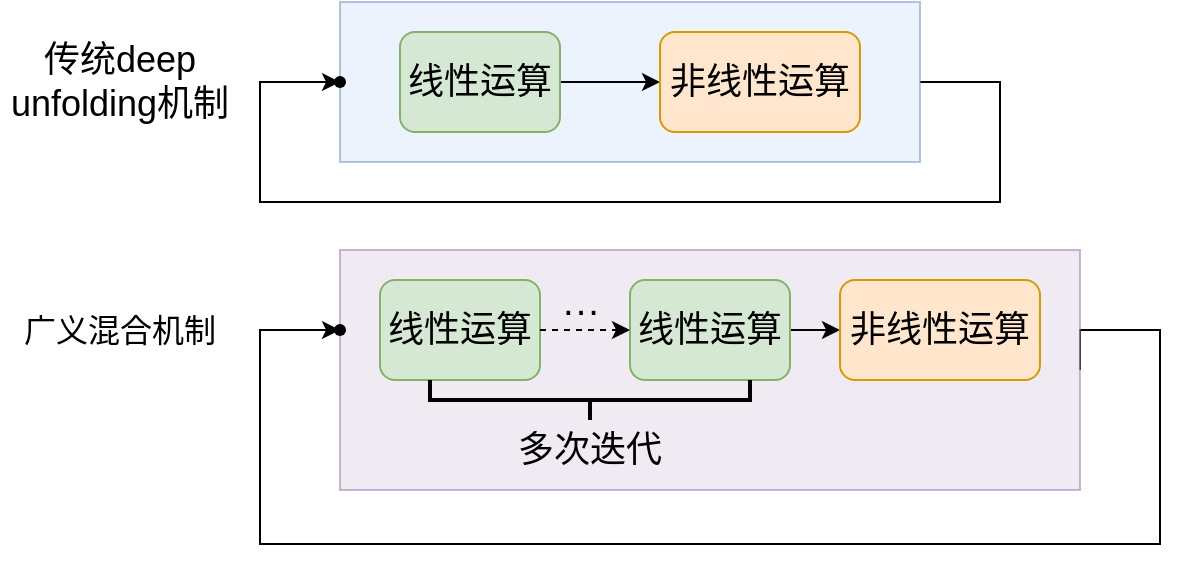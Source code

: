 <mxfile version="26.0.16">
  <diagram name="Page-1" id="7ekEpxPJGH3e3O2Qytre">
    <mxGraphModel dx="662" dy="456" grid="1" gridSize="10" guides="1" tooltips="1" connect="1" arrows="1" fold="1" page="1" pageScale="1" pageWidth="850" pageHeight="1100" math="1" shadow="0">
      <root>
        <mxCell id="0" />
        <mxCell id="1" parent="0" />
        <mxCell id="R5N9iUck8QXcpXk98RcQ-7" value="" style="edgeStyle=orthogonalEdgeStyle;rounded=0;orthogonalLoop=1;jettySize=auto;html=1;exitX=1;exitY=0.5;exitDx=0;exitDy=0;" edge="1" parent="1" source="R5N9iUck8QXcpXk98RcQ-1" target="R5N9iUck8QXcpXk98RcQ-6">
          <mxGeometry relative="1" as="geometry">
            <Array as="points">
              <mxPoint x="540" y="210" />
              <mxPoint x="540" y="270" />
              <mxPoint x="170" y="270" />
              <mxPoint x="170" y="210" />
            </Array>
          </mxGeometry>
        </mxCell>
        <mxCell id="R5N9iUck8QXcpXk98RcQ-1" value="" style="rounded=0;whiteSpace=wrap;html=1;fillColor=#dae8fc;strokeColor=#6c8ebf;fillStyle=auto;opacity=50;" vertex="1" parent="1">
          <mxGeometry x="210" y="170" width="290" height="80" as="geometry" />
        </mxCell>
        <mxCell id="R5N9iUck8QXcpXk98RcQ-5" value="" style="edgeStyle=orthogonalEdgeStyle;rounded=0;orthogonalLoop=1;jettySize=auto;html=1;" edge="1" parent="1" source="R5N9iUck8QXcpXk98RcQ-2" target="R5N9iUck8QXcpXk98RcQ-3">
          <mxGeometry relative="1" as="geometry" />
        </mxCell>
        <mxCell id="R5N9iUck8QXcpXk98RcQ-2" value="&lt;font style=&quot;font-size: 18px;&quot;&gt;线性运算&lt;/font&gt;" style="rounded=1;whiteSpace=wrap;html=1;fillColor=#d5e8d4;strokeColor=#82b366;" vertex="1" parent="1">
          <mxGeometry x="240" y="185" width="80" height="50" as="geometry" />
        </mxCell>
        <mxCell id="R5N9iUck8QXcpXk98RcQ-3" value="&lt;font style=&quot;font-size: 18px;&quot;&gt;非线性运算&lt;/font&gt;" style="rounded=1;whiteSpace=wrap;html=1;fillColor=#ffe6cc;strokeColor=#d79b00;" vertex="1" parent="1">
          <mxGeometry x="370" y="185" width="100" height="50" as="geometry" />
        </mxCell>
        <mxCell id="R5N9iUck8QXcpXk98RcQ-6" value="" style="shape=waypoint;sketch=0;size=6;pointerEvents=1;points=[];fillColor=default;resizable=0;rotatable=0;perimeter=centerPerimeter;snapToPoint=1;rounded=0;" vertex="1" parent="1">
          <mxGeometry x="200" y="200" width="20" height="20" as="geometry" />
        </mxCell>
        <mxCell id="R5N9iUck8QXcpXk98RcQ-10" value="" style="edgeStyle=orthogonalEdgeStyle;rounded=0;orthogonalLoop=1;jettySize=auto;html=1;exitX=1;exitY=0.5;exitDx=0;exitDy=0;" edge="1" parent="1" source="R5N9iUck8QXcpXk98RcQ-11" target="R5N9iUck8QXcpXk98RcQ-15">
          <mxGeometry relative="1" as="geometry">
            <Array as="points">
              <mxPoint x="580" y="334" />
              <mxPoint x="620" y="334" />
              <mxPoint x="620" y="441" />
              <mxPoint x="170" y="441" />
              <mxPoint x="170" y="334" />
            </Array>
          </mxGeometry>
        </mxCell>
        <mxCell id="R5N9iUck8QXcpXk98RcQ-11" value="" style="rounded=0;whiteSpace=wrap;html=1;fillColor=#e1d5e7;strokeColor=#9673a6;fillStyle=auto;strokeWidth=1;opacity=50;" vertex="1" parent="1">
          <mxGeometry x="210" y="294" width="370" height="120" as="geometry" />
        </mxCell>
        <mxCell id="R5N9iUck8QXcpXk98RcQ-12" value="" style="edgeStyle=orthogonalEdgeStyle;rounded=0;orthogonalLoop=1;jettySize=auto;html=1;exitX=1;exitY=0.5;exitDx=0;exitDy=0;" edge="1" parent="1" source="R5N9iUck8QXcpXk98RcQ-16" target="R5N9iUck8QXcpXk98RcQ-14">
          <mxGeometry relative="1" as="geometry" />
        </mxCell>
        <mxCell id="R5N9iUck8QXcpXk98RcQ-13" value="&lt;font style=&quot;font-size: 18px;&quot;&gt;线性运算&lt;/font&gt;" style="rounded=1;whiteSpace=wrap;html=1;fillColor=#d5e8d4;strokeColor=#82b366;" vertex="1" parent="1">
          <mxGeometry x="230" y="309" width="80" height="50" as="geometry" />
        </mxCell>
        <mxCell id="R5N9iUck8QXcpXk98RcQ-14" value="&lt;font style=&quot;font-size: 18px;&quot;&gt;非线性运算&lt;/font&gt;" style="rounded=1;whiteSpace=wrap;html=1;fillColor=#ffe6cc;strokeColor=#d79b00;" vertex="1" parent="1">
          <mxGeometry x="460" y="309" width="100" height="50" as="geometry" />
        </mxCell>
        <mxCell id="R5N9iUck8QXcpXk98RcQ-15" value="" style="shape=waypoint;sketch=0;size=6;pointerEvents=1;points=[];fillColor=default;resizable=0;rotatable=0;perimeter=centerPerimeter;snapToPoint=1;rounded=0;" vertex="1" parent="1">
          <mxGeometry x="200" y="324" width="20" height="20" as="geometry" />
        </mxCell>
        <mxCell id="R5N9iUck8QXcpXk98RcQ-16" value="&lt;font style=&quot;font-size: 18px;&quot;&gt;线性运算&lt;/font&gt;" style="rounded=1;whiteSpace=wrap;html=1;fillColor=#d5e8d4;strokeColor=#82b366;" vertex="1" parent="1">
          <mxGeometry x="355" y="309" width="80" height="50" as="geometry" />
        </mxCell>
        <mxCell id="R5N9iUck8QXcpXk98RcQ-17" value="" style="endArrow=classic;html=1;rounded=0;strokeColor=none;" edge="1" parent="1" source="R5N9iUck8QXcpXk98RcQ-13">
          <mxGeometry width="50" height="50" relative="1" as="geometry">
            <mxPoint x="320" y="384" as="sourcePoint" />
            <mxPoint x="360" y="334" as="targetPoint" />
            <Array as="points">
              <mxPoint x="340" y="334" />
            </Array>
          </mxGeometry>
        </mxCell>
        <mxCell id="R5N9iUck8QXcpXk98RcQ-18" value="" style="endArrow=classic;html=1;rounded=0;dashed=1;entryX=0;entryY=0.5;entryDx=0;entryDy=0;exitX=1;exitY=0.5;exitDx=0;exitDy=0;" edge="1" parent="1" source="R5N9iUck8QXcpXk98RcQ-13" target="R5N9iUck8QXcpXk98RcQ-16">
          <mxGeometry width="50" height="50" relative="1" as="geometry">
            <mxPoint x="320" y="334" as="sourcePoint" />
            <mxPoint x="380" y="284" as="targetPoint" />
          </mxGeometry>
        </mxCell>
        <mxCell id="R5N9iUck8QXcpXk98RcQ-19" value="&lt;font style=&quot;font-size: 19px;&quot;&gt;···&lt;/font&gt;" style="edgeLabel;html=1;align=center;verticalAlign=middle;resizable=0;points=[];labelBackgroundColor=none;" vertex="1" connectable="0" parent="R5N9iUck8QXcpXk98RcQ-18">
          <mxGeometry x="-0.151" y="-1" relative="1" as="geometry">
            <mxPoint x="1" y="-10" as="offset" />
          </mxGeometry>
        </mxCell>
        <mxCell id="R5N9iUck8QXcpXk98RcQ-20" value="" style="strokeWidth=2;html=1;shape=mxgraph.flowchart.annotation_2;align=left;labelPosition=right;pointerEvents=1;rotation=-90;" vertex="1" parent="1">
          <mxGeometry x="325" y="289" width="20" height="160" as="geometry" />
        </mxCell>
        <mxCell id="R5N9iUck8QXcpXk98RcQ-21" value="&lt;font style=&quot;font-size: 18px;&quot;&gt;多次迭代&lt;/font&gt;" style="text;html=1;align=center;verticalAlign=middle;whiteSpace=wrap;rounded=0;" vertex="1" parent="1">
          <mxGeometry x="285" y="379" width="100" height="30" as="geometry" />
        </mxCell>
        <mxCell id="R5N9iUck8QXcpXk98RcQ-22" value="&lt;font style=&quot;font-size: 18px;&quot;&gt;传统deep unfolding机制&lt;/font&gt;" style="text;html=1;align=center;verticalAlign=middle;whiteSpace=wrap;rounded=0;" vertex="1" parent="1">
          <mxGeometry x="40" y="195" width="120" height="30" as="geometry" />
        </mxCell>
        <mxCell id="R5N9iUck8QXcpXk98RcQ-23" value="&lt;font style=&quot;font-size: 16px;&quot;&gt;广义混合机制&lt;/font&gt;" style="text;html=1;align=center;verticalAlign=middle;whiteSpace=wrap;rounded=0;" vertex="1" parent="1">
          <mxGeometry x="50" y="319" width="100" height="30" as="geometry" />
        </mxCell>
      </root>
    </mxGraphModel>
  </diagram>
</mxfile>
